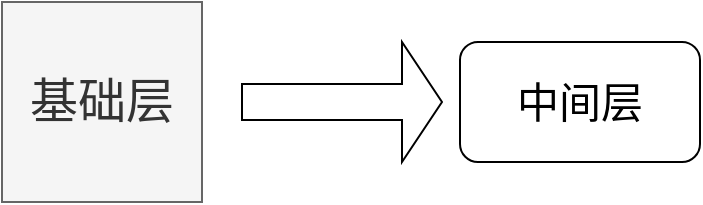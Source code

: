 <mxfile version="13.1.3">
    <diagram id="6hGFLwfOUW9BJ-s0fimq" name="Page-1">
        <mxGraphModel dx="2528" dy="1431" grid="1" gridSize="10" guides="1" tooltips="1" connect="1" arrows="1" fold="1" page="1" pageScale="1" pageWidth="827" pageHeight="1169" math="0" shadow="0">
            <root>
                <mxCell id="0"/>
                <mxCell id="1" parent="0"/>
                <mxCell id="2" value="&lt;h4 style=&quot;font-size: 24px&quot;&gt;&lt;span style=&quot;font-weight: normal&quot;&gt;基础层&lt;/span&gt;&lt;br&gt;&lt;/h4&gt;" style="whiteSpace=wrap;html=1;aspect=fixed;align=center;fillColor=#f5f5f5;strokeColor=#666666;fontColor=#333333;" vertex="1" parent="1">
                    <mxGeometry x="70" y="270" width="100" height="100" as="geometry"/>
                </mxCell>
                <mxCell id="4" value="" style="shape=singleArrow;whiteSpace=wrap;html=1;align=center;" vertex="1" parent="1">
                    <mxGeometry x="190" y="290" width="100" height="60" as="geometry"/>
                </mxCell>
                <mxCell id="5" value="中间层" style="rounded=1;whiteSpace=wrap;html=1;align=center;fontSize=21;fontStyle=0;horizontal=1;" vertex="1" parent="1">
                    <mxGeometry x="299" y="290" width="120" height="60" as="geometry"/>
                </mxCell>
            </root>
        </mxGraphModel>
    </diagram>
</mxfile>